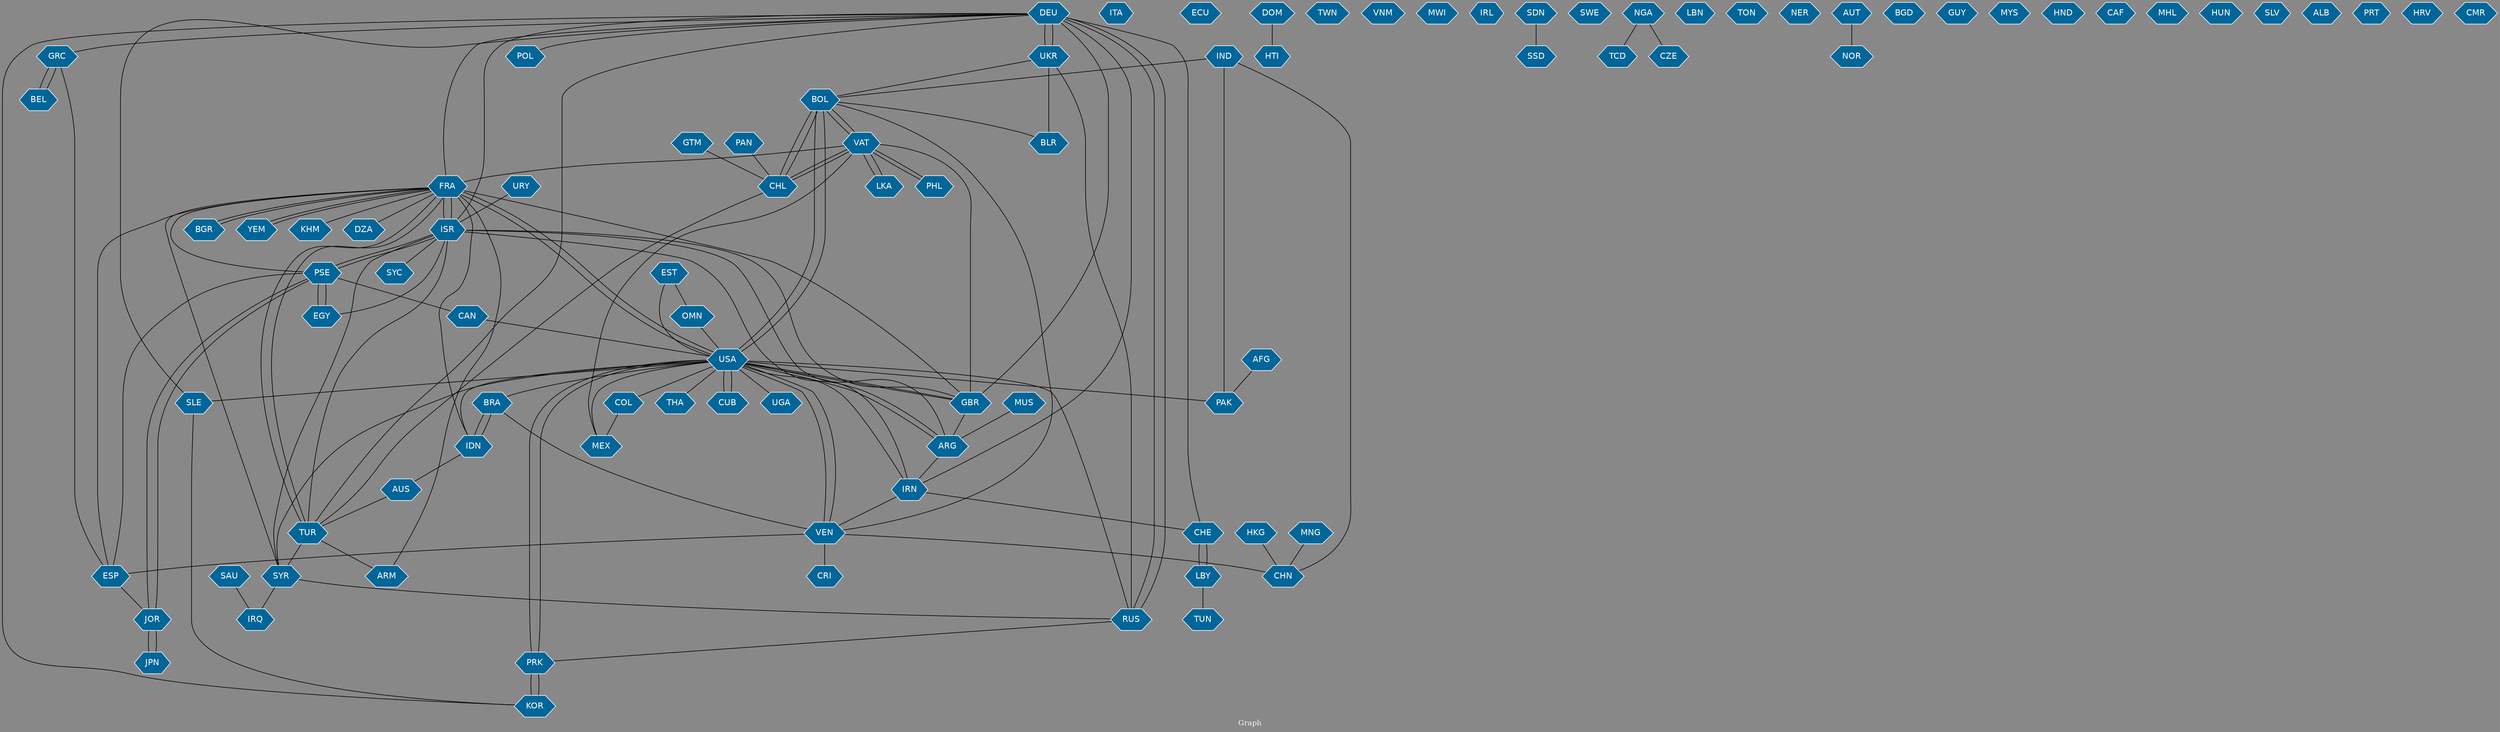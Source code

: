 // Countries together in item graph
graph {
	graph [bgcolor="#888888" fontcolor=white fontsize=12 label="Graph" outputorder=edgesfirst overlap=prism]
	node [color=white fillcolor="#006699" fontcolor=white fontname=Helvetica shape=hexagon style=filled]
	edge [arrowhead=open color=black fontcolor=white fontname=Courier fontsize=12]
		DEU [label=DEU]
		UKR [label=UKR]
		ITA [label=ITA]
		COL [label=COL]
		VEN [label=VEN]
		EGY [label=EGY]
		PSE [label=PSE]
		ARG [label=ARG]
		VAT [label=VAT]
		ECU [label=ECU]
		ESP [label=ESP]
		LKA [label=LKA]
		AUS [label=AUS]
		ISR [label=ISR]
		CUB [label=CUB]
		USA [label=USA]
		FRA [label=FRA]
		TUR [label=TUR]
		IRQ [label=IRQ]
		BRA [label=BRA]
		PRK [label=PRK]
		IDN [label=IDN]
		GBR [label=GBR]
		MEX [label=MEX]
		BOL [label=BOL]
		KOR [label=KOR]
		HTI [label=HTI]
		HKG [label=HKG]
		JOR [label=JOR]
		AFG [label=AFG]
		SYR [label=SYR]
		RUS [label=RUS]
		IND [label=IND]
		PAK [label=PAK]
		TWN [label=TWN]
		GTM [label=GTM]
		VNM [label=VNM]
		BEL [label=BEL]
		MWI [label=MWI]
		CHN [label=CHN]
		IRN [label=IRN]
		GRC [label=GRC]
		JPN [label=JPN]
		CAN [label=CAN]
		BLR [label=BLR]
		IRL [label=IRL]
		BGR [label=BGR]
		SLE [label=SLE]
		SAU [label=SAU]
		YEM [label=YEM]
		POL [label=POL]
		SDN [label=SDN]
		SSD [label=SSD]
		SWE [label=SWE]
		ARM [label=ARM]
		NGA [label=NGA]
		TCD [label=TCD]
		CHE [label=CHE]
		LBN [label=LBN]
		CHL [label=CHL]
		URY [label=URY]
		LBY [label=LBY]
		TON [label=TON]
		PAN [label=PAN]
		NER [label=NER]
		AUT [label=AUT]
		MNG [label=MNG]
		BGD [label=BGD]
		GUY [label=GUY]
		DOM [label=DOM]
		MYS [label=MYS]
		EST [label=EST]
		OMN [label=OMN]
		UGA [label=UGA]
		THA [label=THA]
		CRI [label=CRI]
		HND [label=HND]
		CAF [label=CAF]
		MUS [label=MUS]
		MHL [label=MHL]
		HUN [label=HUN]
		NOR [label=NOR]
		SYC [label=SYC]
		PHL [label=PHL]
		SLV [label=SLV]
		ALB [label=ALB]
		CZE [label=CZE]
		PRT [label=PRT]
		KHM [label=KHM]
		HRV [label=HRV]
		CMR [label=CMR]
		DZA [label=DZA]
		TUN [label=TUN]
			ISR -- SYC [weight=2]
			COL -- MEX [weight=1]
			TUR -- SYR [weight=1]
			VEN -- USA [weight=1]
			USA -- THA [weight=1]
			PHL -- VAT [weight=1]
			DEU -- POL [weight=1]
			CAN -- USA [weight=1]
			ARG -- USA [weight=1]
			JPN -- JOR [weight=1]
			USA -- COL [weight=1]
			ISR -- FRA [weight=4]
			LBY -- TUN [weight=1]
			DEU -- CHE [weight=1]
			VEN -- CHN [weight=1]
			DEU -- GBR [weight=2]
			SAU -- IRQ [weight=1]
			GBR -- ARG [weight=1]
			CHL -- VAT [weight=1]
			SYR -- ISR [weight=1]
			BEL -- GRC [weight=1]
			RUS -- DEU [weight=2]
			IRN -- ISR [weight=1]
			USA -- MEX [weight=1]
			GRC -- BEL [weight=1]
			FRA -- YEM [weight=2]
			SDN -- SSD [weight=2]
			DOM -- HTI [weight=1]
			PSE -- JOR [weight=2]
			GBR -- VAT [weight=1]
			PRK -- USA [weight=4]
			USA -- IRN [weight=2]
			YEM -- FRA [weight=2]
			VAT -- CHL [weight=1]
			KOR -- PRK [weight=2]
			DEU -- UKR [weight=2]
			DEU -- RUS [weight=1]
			EGY -- PSE [weight=1]
			TUR -- FRA [weight=3]
			VAT -- LKA [weight=1]
			EGY -- ISR [weight=1]
			EST -- OMN [weight=1]
			ARG -- IRN [weight=1]
			OMN -- USA [weight=1]
			TUR -- ISR [weight=1]
			ARM -- FRA [weight=1]
			UKR -- BOL [weight=1]
			VEN -- BOL [weight=1]
			CHE -- LBY [weight=1]
			IND -- BOL [weight=1]
			PAN -- CHL [weight=1]
			IRN -- VEN [weight=1]
			PSE -- EGY [weight=2]
			URY -- ISR [weight=1]
			MNG -- CHN [weight=1]
			PSE -- CAN [weight=1]
			IDN -- FRA [weight=1]
			USA -- PAK [weight=1]
			USA -- RUS [weight=1]
			RUS -- PRK [weight=1]
			SYR -- RUS [weight=1]
			PSE -- ISR [weight=6]
			HKG -- CHN [weight=1]
			DEU -- GRC [weight=1]
			IDN -- BRA [weight=1]
			LKA -- VAT [weight=1]
			VAT -- FRA [weight=1]
			BOL -- VAT [weight=1]
			DEU -- KOR [weight=1]
			USA -- SLE [weight=1]
			MUS -- ARG [weight=1]
			BOL -- USA [weight=1]
			USA -- ARG [weight=1]
			TUR -- ARM [weight=1]
			IDN -- AUS [weight=1]
			PSE -- ESP [weight=1]
			FRA -- USA [weight=1]
			DEU -- FRA [weight=2]
			PSE -- FRA [weight=1]
			ISR -- PSE [weight=3]
			VAT -- BOL [weight=1]
			IND -- PAK [weight=1]
			FRA -- GBR [weight=2]
			ESP -- FRA [weight=1]
			SYR -- IRQ [weight=1]
			GTM -- CHL [weight=1]
			FRA -- DZA [weight=1]
			USA -- UGA [weight=1]
			IRN -- DEU [weight=1]
			ISR -- ARG [weight=1]
			PRK -- KOR [weight=2]
			RUS -- UKR [weight=3]
			USA -- FRA [weight=8]
			VAT -- PHL [weight=2]
			BOL -- BLR [weight=1]
			JOR -- JPN [weight=1]
			CHL -- BOL [weight=3]
			VEN -- ESP [weight=1]
			MEX -- VAT [weight=3]
			DEU -- SLE [weight=1]
			USA -- BRA [weight=1]
			USA -- BOL [weight=1]
			NGA -- TCD [weight=1]
			GBR -- USA [weight=3]
			JOR -- PSE [weight=1]
			DEU -- ISR [weight=1]
			GRC -- ESP [weight=1]
			USA -- PRK [weight=2]
			SYR -- USA [weight=2]
			UKR -- DEU [weight=1]
			BGR -- FRA [weight=1]
			FRA -- KHM [weight=1]
			UKR -- BLR [weight=2]
			NGA -- CZE [weight=1]
			ISR -- GBR [weight=1]
			FRA -- TUR [weight=1]
			BRA -- IDN [weight=2]
			DEU -- TUR [weight=1]
			ESP -- JOR [weight=1]
			AUS -- TUR [weight=1]
			FRA -- BGR [weight=2]
			USA -- CUB [weight=11]
			SLE -- KOR [weight=1]
			USA -- VEN [weight=1]
			CUB -- USA [weight=11]
			CHL -- TUR [weight=1]
			BRA -- VEN [weight=1]
			SYR -- FRA [weight=1]
			BOL -- CHL [weight=2]
			FRA -- ISR [weight=2]
			IND -- CHN [weight=1]
			VEN -- CRI [weight=1]
			IRN -- CHE [weight=1]
			AUT -- NOR [weight=1]
			USA -- GBR [weight=2]
			AFG -- PAK [weight=1]
			EST -- USA [weight=1]
			LBY -- CHE [weight=1]
			USA -- IDN [weight=1]
}